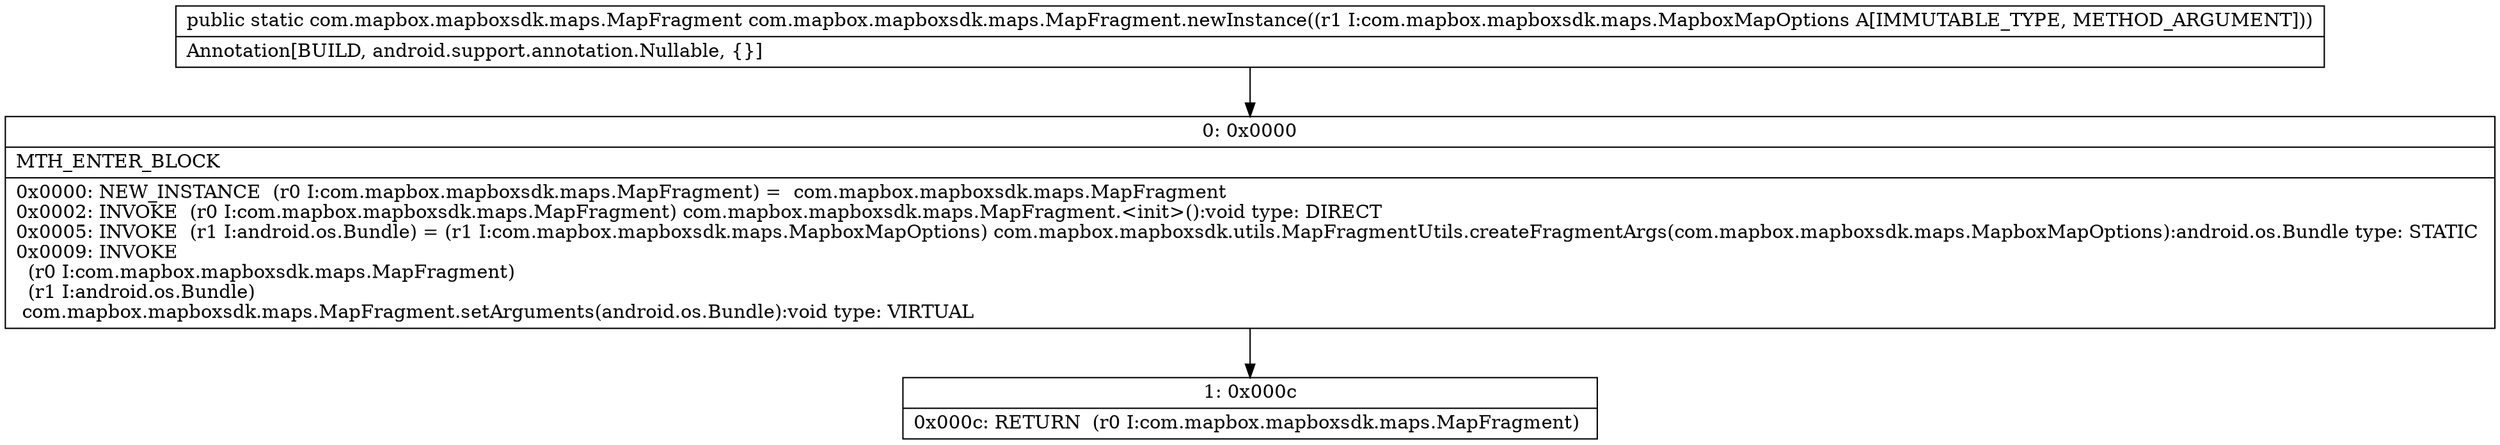 digraph "CFG forcom.mapbox.mapboxsdk.maps.MapFragment.newInstance(Lcom\/mapbox\/mapboxsdk\/maps\/MapboxMapOptions;)Lcom\/mapbox\/mapboxsdk\/maps\/MapFragment;" {
Node_0 [shape=record,label="{0\:\ 0x0000|MTH_ENTER_BLOCK\l|0x0000: NEW_INSTANCE  (r0 I:com.mapbox.mapboxsdk.maps.MapFragment) =  com.mapbox.mapboxsdk.maps.MapFragment \l0x0002: INVOKE  (r0 I:com.mapbox.mapboxsdk.maps.MapFragment) com.mapbox.mapboxsdk.maps.MapFragment.\<init\>():void type: DIRECT \l0x0005: INVOKE  (r1 I:android.os.Bundle) = (r1 I:com.mapbox.mapboxsdk.maps.MapboxMapOptions) com.mapbox.mapboxsdk.utils.MapFragmentUtils.createFragmentArgs(com.mapbox.mapboxsdk.maps.MapboxMapOptions):android.os.Bundle type: STATIC \l0x0009: INVOKE  \l  (r0 I:com.mapbox.mapboxsdk.maps.MapFragment)\l  (r1 I:android.os.Bundle)\l com.mapbox.mapboxsdk.maps.MapFragment.setArguments(android.os.Bundle):void type: VIRTUAL \l}"];
Node_1 [shape=record,label="{1\:\ 0x000c|0x000c: RETURN  (r0 I:com.mapbox.mapboxsdk.maps.MapFragment) \l}"];
MethodNode[shape=record,label="{public static com.mapbox.mapboxsdk.maps.MapFragment com.mapbox.mapboxsdk.maps.MapFragment.newInstance((r1 I:com.mapbox.mapboxsdk.maps.MapboxMapOptions A[IMMUTABLE_TYPE, METHOD_ARGUMENT]))  | Annotation[BUILD, android.support.annotation.Nullable, \{\}]\l}"];
MethodNode -> Node_0;
Node_0 -> Node_1;
}


